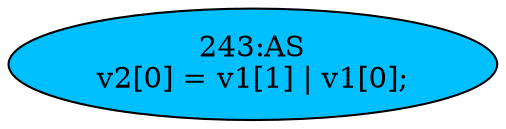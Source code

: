 strict digraph "" {
	node [label="\N"];
	"243:AS"	 [ast="<pyverilog.vparser.ast.Assign object at 0x7f40784bd7d0>",
		def_var="['v2']",
		fillcolor=deepskyblue,
		label="243:AS
v2[0] = v1[1] | v1[0];",
		statements="[]",
		style=filled,
		typ=Assign,
		use_var="['v1', 'v1']"];
}
